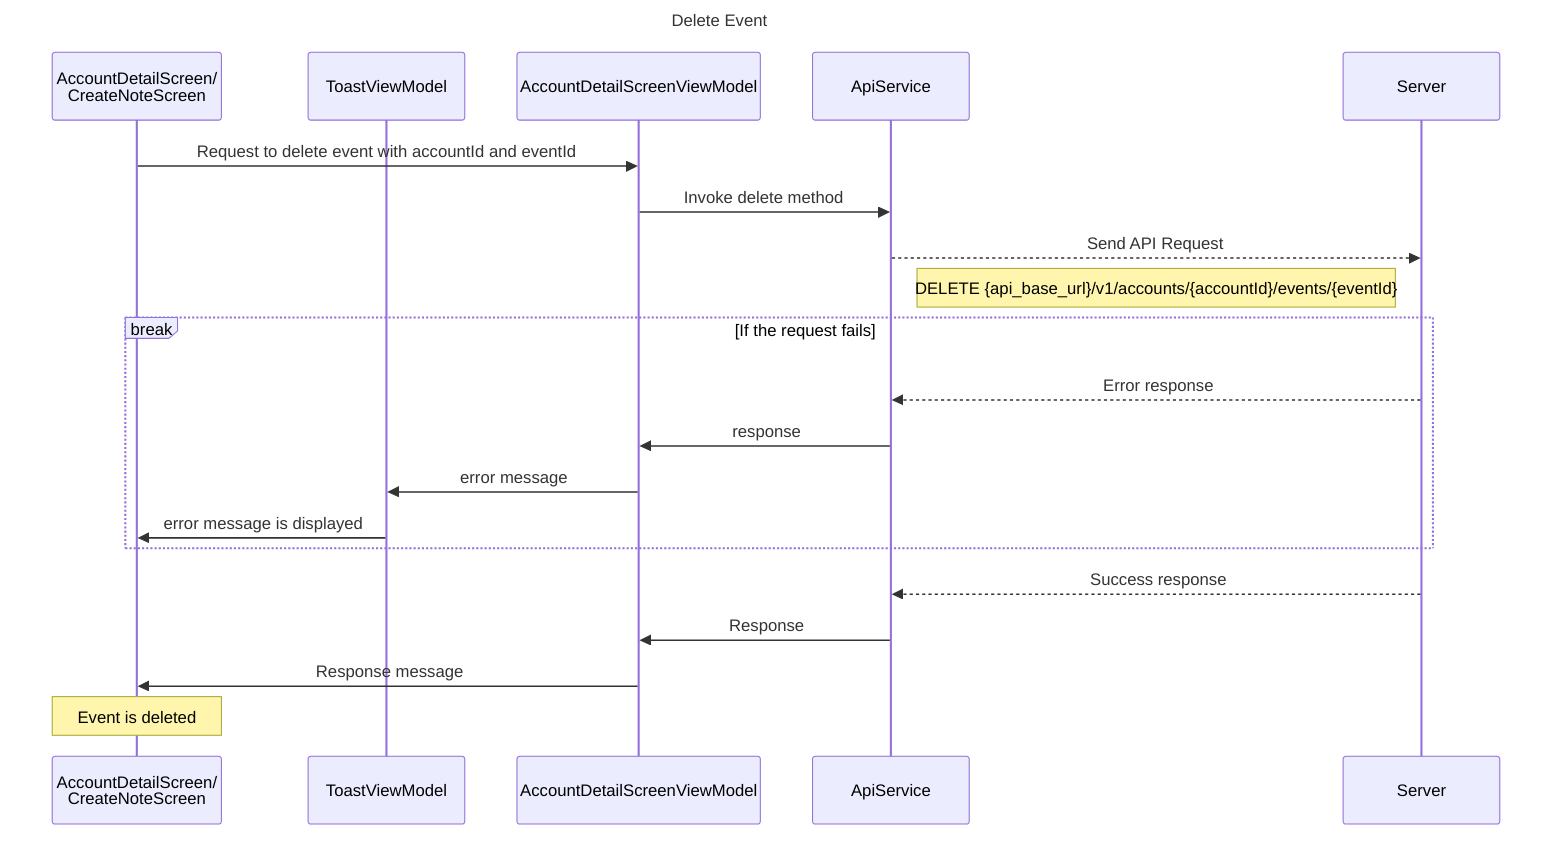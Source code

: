 sequenceDiagram
    title Delete Event

    participant CS as AccountDetailScreen/<br>CreateNoteScreen
    participant TVM as ToastViewModel
    participant ADSVM as AccountDetailScreenViewModel
    participant AS as ApiService
    participant S as Server


    CS->>ADSVM: Request to delete event with accountId and eventId
    ADSVM->>AS: Invoke delete method
    AS-->>S: Send API Request
    note right of AS: DELETE {api_base_url}/v1/accounts/{accountId}/events/{eventId}

    break If the request fails
        S-->>AS: Error response
        AS->>ADSVM: response
        ADSVM->>TVM: error message
        TVM->>CS: error message is displayed
    end

    S-->>AS: Success response
    AS->>ADSVM: Response
    ADSVM->>CS: Response message
    note over CS: Event is deleted